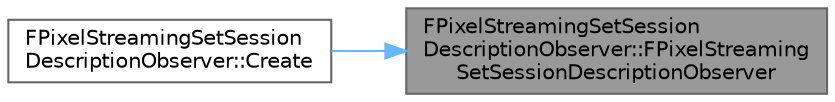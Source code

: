 digraph "FPixelStreamingSetSessionDescriptionObserver::FPixelStreamingSetSessionDescriptionObserver"
{
 // INTERACTIVE_SVG=YES
 // LATEX_PDF_SIZE
  bgcolor="transparent";
  edge [fontname=Helvetica,fontsize=10,labelfontname=Helvetica,labelfontsize=10];
  node [fontname=Helvetica,fontsize=10,shape=box,height=0.2,width=0.4];
  rankdir="RL";
  Node1 [id="Node000001",label="FPixelStreamingSetSession\lDescriptionObserver::FPixelStreaming\lSetSessionDescriptionObserver",height=0.2,width=0.4,color="gray40", fillcolor="grey60", style="filled", fontcolor="black",tooltip=" "];
  Node1 -> Node2 [id="edge1_Node000001_Node000002",dir="back",color="steelblue1",style="solid",tooltip=" "];
  Node2 [id="Node000002",label="FPixelStreamingSetSession\lDescriptionObserver::Create",height=0.2,width=0.4,color="grey40", fillcolor="white", style="filled",URL="$d0/d47/classFPixelStreamingSetSessionDescriptionObserver.html#a8c7d4d8075e16218531320e2467bf228",tooltip=" "];
}
